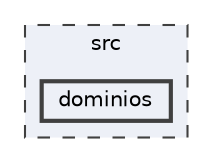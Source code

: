 digraph "src/dominios"
{
 // LATEX_PDF_SIZE
  bgcolor="transparent";
  edge [fontname=Helvetica,fontsize=10,labelfontname=Helvetica,labelfontsize=10];
  node [fontname=Helvetica,fontsize=10,shape=box,height=0.2,width=0.4];
  compound=true
  subgraph clusterdir_68267d1309a1af8e8297ef4c3efbcdba {
    graph [ bgcolor="#edf0f7", pencolor="grey25", label="src", fontname=Helvetica,fontsize=10 style="filled,dashed", URL="dir_68267d1309a1af8e8297ef4c3efbcdba.html",tooltip=""]
  dir_8b52dfa8e46990546293b4c713f1593a [label="dominios", fillcolor="#edf0f7", color="grey25", style="filled,bold", URL="dir_8b52dfa8e46990546293b4c713f1593a.html",tooltip=""];
  }
}
